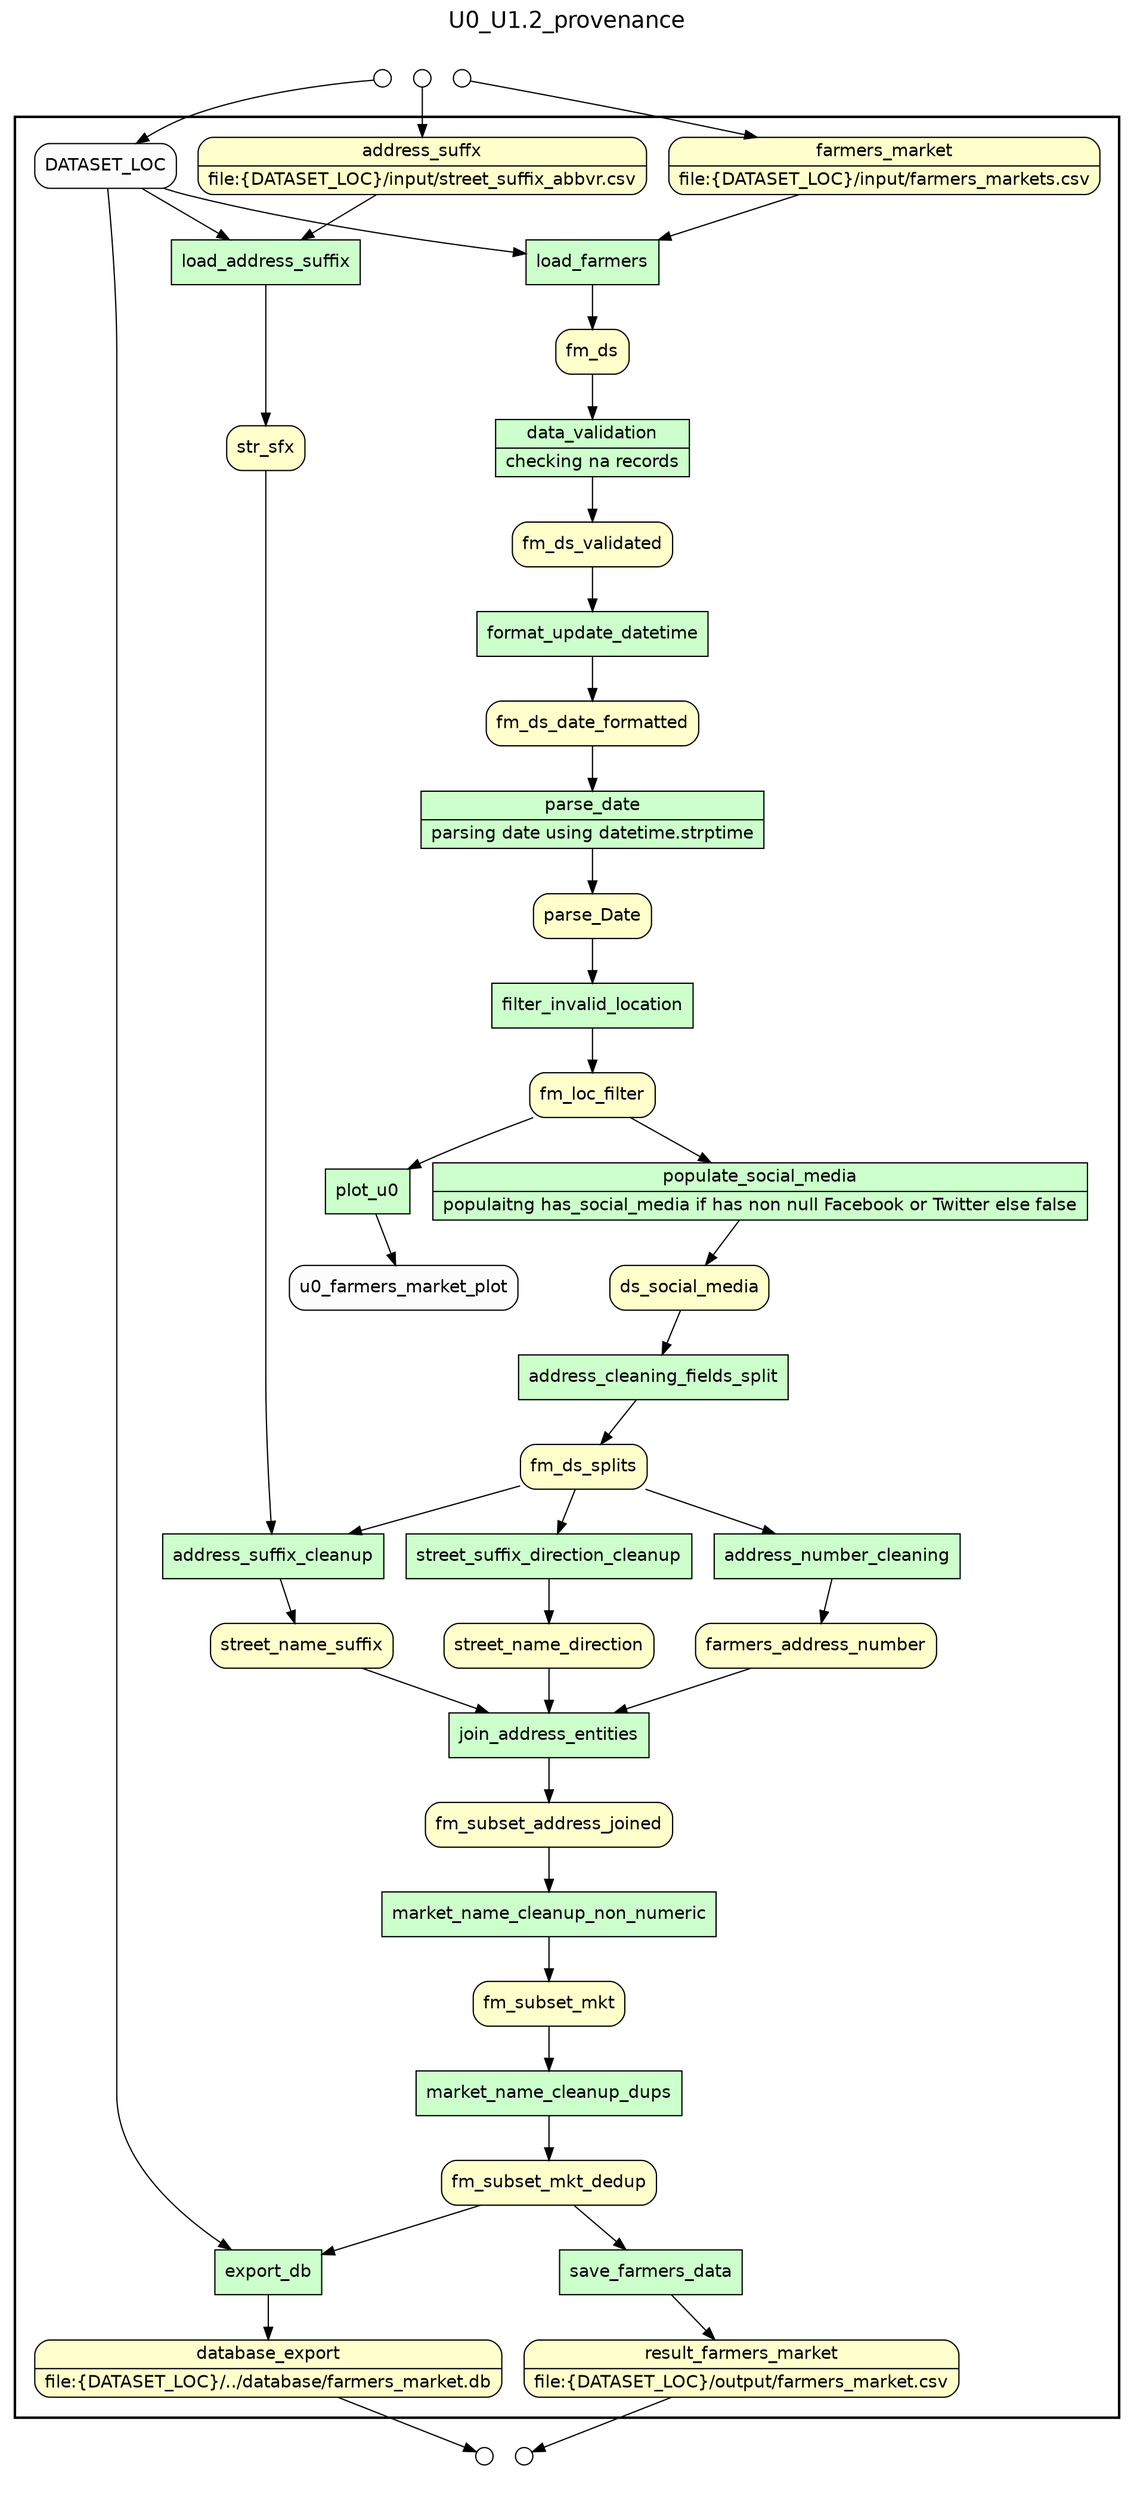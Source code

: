 digraph Workflow {
rankdir=TB
fontname=Helvetica; fontsize=18; labelloc=t
label="U0_U1.2_provenance"
subgraph cluster_workflow_box_outer { label=""; color=black; penwidth=2
subgraph cluster_workflow_box_inner { label=""; penwidth=0
node[shape=box style=filled fillcolor="#CCFFCC" peripheries=1 fontname=Helvetica]
load_farmers
data_validation [shape=record rankdir=LR label="{<f0> data_validation |<f1> checking na records}"];
format_update_datetime
parse_date [shape=record rankdir=LR label="{<f0> parse_date |<f1> parsing date using datetime.strptime}"];
filter_invalid_location
plot_u0
populate_social_media [shape=record rankdir=LR label="{<f0> populate_social_media |<f1> populaitng has_social_media if has non null Facebook or Twitter else false}"];
address_cleaning_fields_split
address_number_cleaning
load_address_suffix
address_suffix_cleanup
street_suffix_direction_cleanup
join_address_entities
market_name_cleanup_non_numeric
market_name_cleanup_dups
save_farmers_data
export_db
node[shape=box style="rounded,filled" fillcolor="#FFFFCC" peripheries=1 fontname=Helvetica]
result_farmers_market [shape=record rankdir=LR label="{<f0> result_farmers_market |<f1> file\:\{DATASET_LOC\}/output/farmers_market.csv}"];
database_export [shape=record rankdir=LR label="{<f0> database_export |<f1> file\:\{DATASET_LOC\}/../database/farmers_market.db}"];
farmers_market [shape=record rankdir=LR label="{<f0> farmers_market |<f1> file\:\{DATASET_LOC\}/input/farmers_markets.csv}"];
fm_ds
fm_ds_validated
fm_ds_date_formatted
parse_Date
fm_loc_filter
ds_social_media
fm_ds_splits
address_suffx [shape=record rankdir=LR label="{<f0> address_suffx |<f1> file\:\{DATASET_LOC\}/input/street_suffix_abbvr.csv}"];
str_sfx
farmers_address_number
street_name_suffix
street_name_direction
fm_subset_address_joined
fm_subset_mkt
fm_subset_mkt_dedup
node[shape=box style="rounded,filled" fillcolor="#FCFCFC" peripheries=1 fontname=Helvetica]
DATASET_LOC
load_farmers -> fm_ds
DATASET_LOC -> load_farmers
farmers_market -> load_farmers
data_validation -> fm_ds_validated
fm_ds -> data_validation
format_update_datetime -> fm_ds_date_formatted
fm_ds_validated -> format_update_datetime
parse_date -> parse_Date
fm_ds_date_formatted -> parse_date
filter_invalid_location -> fm_loc_filter
parse_Date -> filter_invalid_location
plot_u0 -> u0_farmers_market_plot
fm_loc_filter -> plot_u0
populate_social_media -> ds_social_media
fm_loc_filter -> populate_social_media
address_cleaning_fields_split -> fm_ds_splits
ds_social_media -> address_cleaning_fields_split
address_number_cleaning -> farmers_address_number
fm_ds_splits -> address_number_cleaning
load_address_suffix -> str_sfx
DATASET_LOC -> load_address_suffix
address_suffx -> load_address_suffix
address_suffix_cleanup -> street_name_suffix
fm_ds_splits -> address_suffix_cleanup
str_sfx -> address_suffix_cleanup
street_suffix_direction_cleanup -> street_name_direction
fm_ds_splits -> street_suffix_direction_cleanup
join_address_entities -> fm_subset_address_joined
farmers_address_number -> join_address_entities
street_name_suffix -> join_address_entities
street_name_direction -> join_address_entities
market_name_cleanup_non_numeric -> fm_subset_mkt
fm_subset_address_joined -> market_name_cleanup_non_numeric
market_name_cleanup_dups -> fm_subset_mkt_dedup
fm_subset_mkt -> market_name_cleanup_dups
save_farmers_data -> result_farmers_market
fm_subset_mkt_dedup -> save_farmers_data
export_db -> database_export
DATASET_LOC -> export_db
fm_subset_mkt_dedup -> export_db
}}
subgraph cluster_input_ports_group_outer { label=""; penwidth=0
subgraph cluster_input_ports_group_inner { label=""; penwidth=0
node[shape=circle style="rounded,filled" fillcolor="#FFFFFF" peripheries=1 fontname=Helvetica width=0.2]
DATASET_LOC_input_port [label=""]
farmers_market_input_port [label=""]
address_suffx_input_port [label=""]
}}
subgraph cluster_output_ports_group_outer { label=""; penwidth=0
subgraph cluster_output_ports_group_inner { label=""; penwidth=0
node[shape=circle style="rounded,filled" fillcolor="#FFFFFF" peripheries=1 fontname=Helvetica width=0.2]
result_farmers_market_output_port [label=""]
database_export_output_port [label=""]
}}
DATASET_LOC_input_port -> DATASET_LOC
farmers_market_input_port -> farmers_market
address_suffx_input_port -> address_suffx
result_farmers_market -> result_farmers_market_output_port
database_export -> database_export_output_port
}
